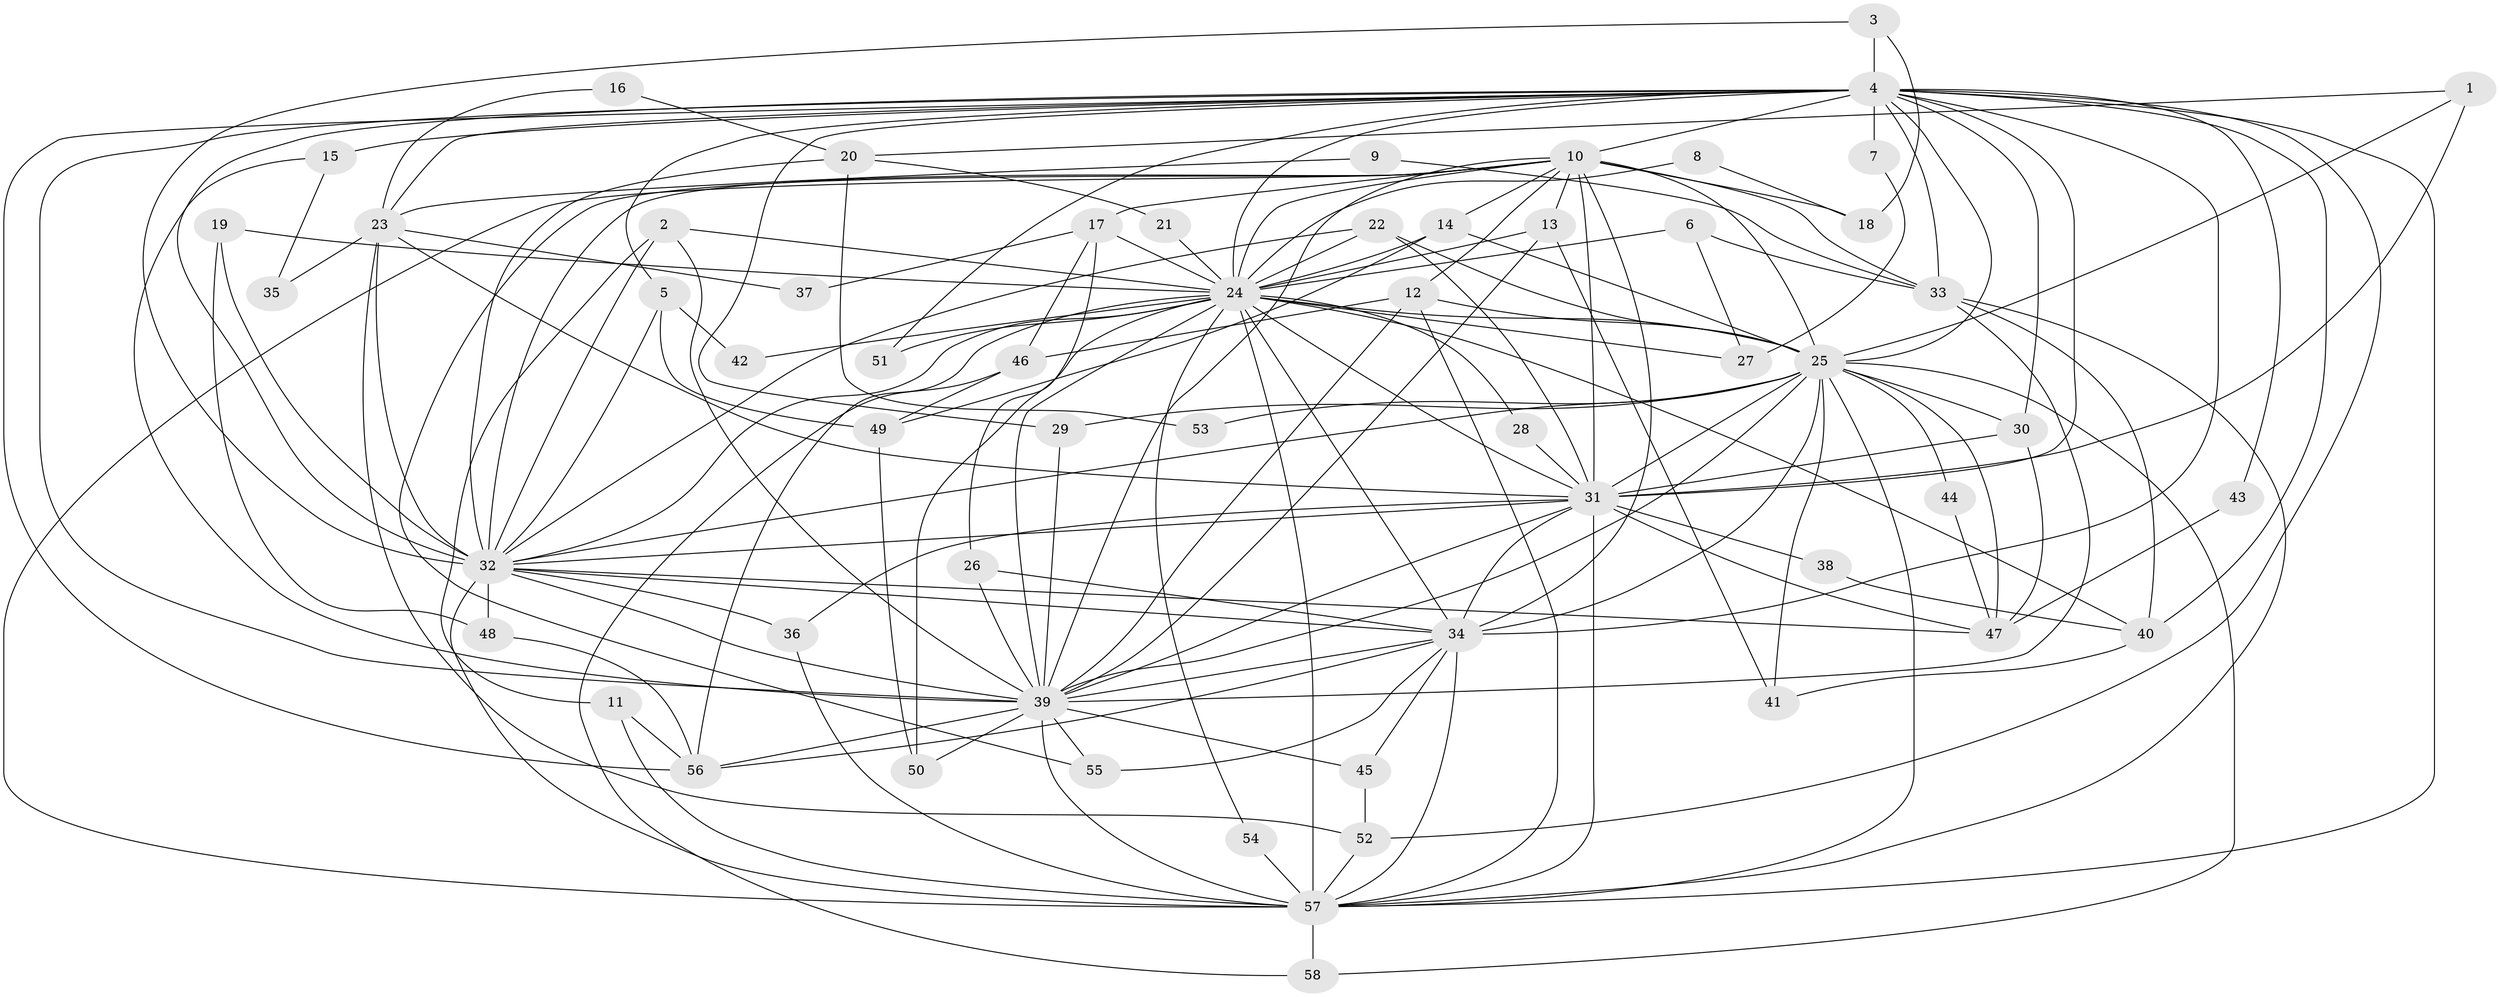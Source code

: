 // original degree distribution, {27: 0.008620689655172414, 33: 0.008620689655172414, 20: 0.017241379310344827, 22: 0.017241379310344827, 17: 0.008620689655172414, 23: 0.008620689655172414, 19: 0.008620689655172414, 18: 0.008620689655172414, 7: 0.008620689655172414, 4: 0.10344827586206896, 2: 0.5344827586206896, 6: 0.034482758620689655, 3: 0.20689655172413793, 8: 0.008620689655172414, 5: 0.017241379310344827}
// Generated by graph-tools (version 1.1) at 2025/01/03/09/25 03:01:34]
// undirected, 58 vertices, 162 edges
graph export_dot {
graph [start="1"]
  node [color=gray90,style=filled];
  1;
  2;
  3;
  4;
  5;
  6;
  7;
  8;
  9;
  10;
  11;
  12;
  13;
  14;
  15;
  16;
  17;
  18;
  19;
  20;
  21;
  22;
  23;
  24;
  25;
  26;
  27;
  28;
  29;
  30;
  31;
  32;
  33;
  34;
  35;
  36;
  37;
  38;
  39;
  40;
  41;
  42;
  43;
  44;
  45;
  46;
  47;
  48;
  49;
  50;
  51;
  52;
  53;
  54;
  55;
  56;
  57;
  58;
  1 -- 20 [weight=1.0];
  1 -- 25 [weight=1.0];
  1 -- 31 [weight=1.0];
  2 -- 11 [weight=1.0];
  2 -- 24 [weight=1.0];
  2 -- 32 [weight=1.0];
  2 -- 39 [weight=1.0];
  3 -- 4 [weight=1.0];
  3 -- 18 [weight=1.0];
  3 -- 32 [weight=1.0];
  4 -- 5 [weight=1.0];
  4 -- 7 [weight=2.0];
  4 -- 10 [weight=3.0];
  4 -- 15 [weight=2.0];
  4 -- 23 [weight=1.0];
  4 -- 24 [weight=3.0];
  4 -- 25 [weight=3.0];
  4 -- 29 [weight=1.0];
  4 -- 30 [weight=1.0];
  4 -- 31 [weight=2.0];
  4 -- 32 [weight=3.0];
  4 -- 33 [weight=2.0];
  4 -- 34 [weight=4.0];
  4 -- 39 [weight=3.0];
  4 -- 40 [weight=2.0];
  4 -- 43 [weight=1.0];
  4 -- 51 [weight=2.0];
  4 -- 52 [weight=1.0];
  4 -- 56 [weight=1.0];
  4 -- 57 [weight=3.0];
  5 -- 32 [weight=1.0];
  5 -- 42 [weight=1.0];
  5 -- 49 [weight=1.0];
  6 -- 24 [weight=1.0];
  6 -- 27 [weight=1.0];
  6 -- 33 [weight=1.0];
  7 -- 27 [weight=1.0];
  8 -- 18 [weight=1.0];
  8 -- 24 [weight=1.0];
  9 -- 23 [weight=1.0];
  9 -- 33 [weight=1.0];
  10 -- 12 [weight=1.0];
  10 -- 13 [weight=1.0];
  10 -- 14 [weight=1.0];
  10 -- 17 [weight=1.0];
  10 -- 18 [weight=1.0];
  10 -- 24 [weight=1.0];
  10 -- 25 [weight=1.0];
  10 -- 31 [weight=2.0];
  10 -- 32 [weight=1.0];
  10 -- 33 [weight=1.0];
  10 -- 34 [weight=1.0];
  10 -- 39 [weight=1.0];
  10 -- 55 [weight=1.0];
  10 -- 57 [weight=1.0];
  11 -- 56 [weight=1.0];
  11 -- 57 [weight=1.0];
  12 -- 25 [weight=1.0];
  12 -- 39 [weight=1.0];
  12 -- 46 [weight=1.0];
  12 -- 57 [weight=1.0];
  13 -- 24 [weight=1.0];
  13 -- 39 [weight=1.0];
  13 -- 41 [weight=1.0];
  14 -- 24 [weight=1.0];
  14 -- 25 [weight=1.0];
  14 -- 49 [weight=1.0];
  15 -- 35 [weight=1.0];
  15 -- 39 [weight=1.0];
  16 -- 20 [weight=1.0];
  16 -- 23 [weight=1.0];
  17 -- 24 [weight=1.0];
  17 -- 26 [weight=1.0];
  17 -- 37 [weight=1.0];
  17 -- 46 [weight=1.0];
  19 -- 24 [weight=1.0];
  19 -- 32 [weight=2.0];
  19 -- 48 [weight=1.0];
  20 -- 21 [weight=1.0];
  20 -- 32 [weight=2.0];
  20 -- 53 [weight=1.0];
  21 -- 24 [weight=1.0];
  22 -- 24 [weight=1.0];
  22 -- 25 [weight=1.0];
  22 -- 31 [weight=1.0];
  22 -- 32 [weight=1.0];
  23 -- 31 [weight=1.0];
  23 -- 32 [weight=1.0];
  23 -- 35 [weight=1.0];
  23 -- 37 [weight=1.0];
  23 -- 52 [weight=1.0];
  24 -- 25 [weight=1.0];
  24 -- 27 [weight=1.0];
  24 -- 28 [weight=1.0];
  24 -- 31 [weight=1.0];
  24 -- 32 [weight=1.0];
  24 -- 34 [weight=1.0];
  24 -- 39 [weight=2.0];
  24 -- 40 [weight=1.0];
  24 -- 42 [weight=1.0];
  24 -- 50 [weight=1.0];
  24 -- 51 [weight=1.0];
  24 -- 54 [weight=1.0];
  24 -- 56 [weight=1.0];
  24 -- 57 [weight=3.0];
  25 -- 29 [weight=1.0];
  25 -- 30 [weight=1.0];
  25 -- 31 [weight=2.0];
  25 -- 32 [weight=1.0];
  25 -- 34 [weight=1.0];
  25 -- 39 [weight=1.0];
  25 -- 41 [weight=1.0];
  25 -- 44 [weight=1.0];
  25 -- 47 [weight=1.0];
  25 -- 53 [weight=1.0];
  25 -- 57 [weight=1.0];
  25 -- 58 [weight=1.0];
  26 -- 34 [weight=2.0];
  26 -- 39 [weight=1.0];
  28 -- 31 [weight=1.0];
  29 -- 39 [weight=1.0];
  30 -- 31 [weight=1.0];
  30 -- 47 [weight=1.0];
  31 -- 32 [weight=1.0];
  31 -- 34 [weight=2.0];
  31 -- 36 [weight=1.0];
  31 -- 38 [weight=1.0];
  31 -- 39 [weight=1.0];
  31 -- 47 [weight=1.0];
  31 -- 57 [weight=1.0];
  32 -- 34 [weight=1.0];
  32 -- 36 [weight=1.0];
  32 -- 39 [weight=1.0];
  32 -- 47 [weight=1.0];
  32 -- 48 [weight=1.0];
  32 -- 57 [weight=1.0];
  33 -- 39 [weight=1.0];
  33 -- 40 [weight=1.0];
  33 -- 57 [weight=1.0];
  34 -- 39 [weight=1.0];
  34 -- 45 [weight=1.0];
  34 -- 55 [weight=1.0];
  34 -- 56 [weight=1.0];
  34 -- 57 [weight=1.0];
  36 -- 57 [weight=1.0];
  38 -- 40 [weight=1.0];
  39 -- 45 [weight=1.0];
  39 -- 50 [weight=1.0];
  39 -- 55 [weight=1.0];
  39 -- 56 [weight=1.0];
  39 -- 57 [weight=2.0];
  40 -- 41 [weight=1.0];
  43 -- 47 [weight=1.0];
  44 -- 47 [weight=1.0];
  45 -- 52 [weight=1.0];
  46 -- 49 [weight=1.0];
  46 -- 58 [weight=1.0];
  48 -- 56 [weight=1.0];
  49 -- 50 [weight=1.0];
  52 -- 57 [weight=1.0];
  54 -- 57 [weight=1.0];
  57 -- 58 [weight=1.0];
}
